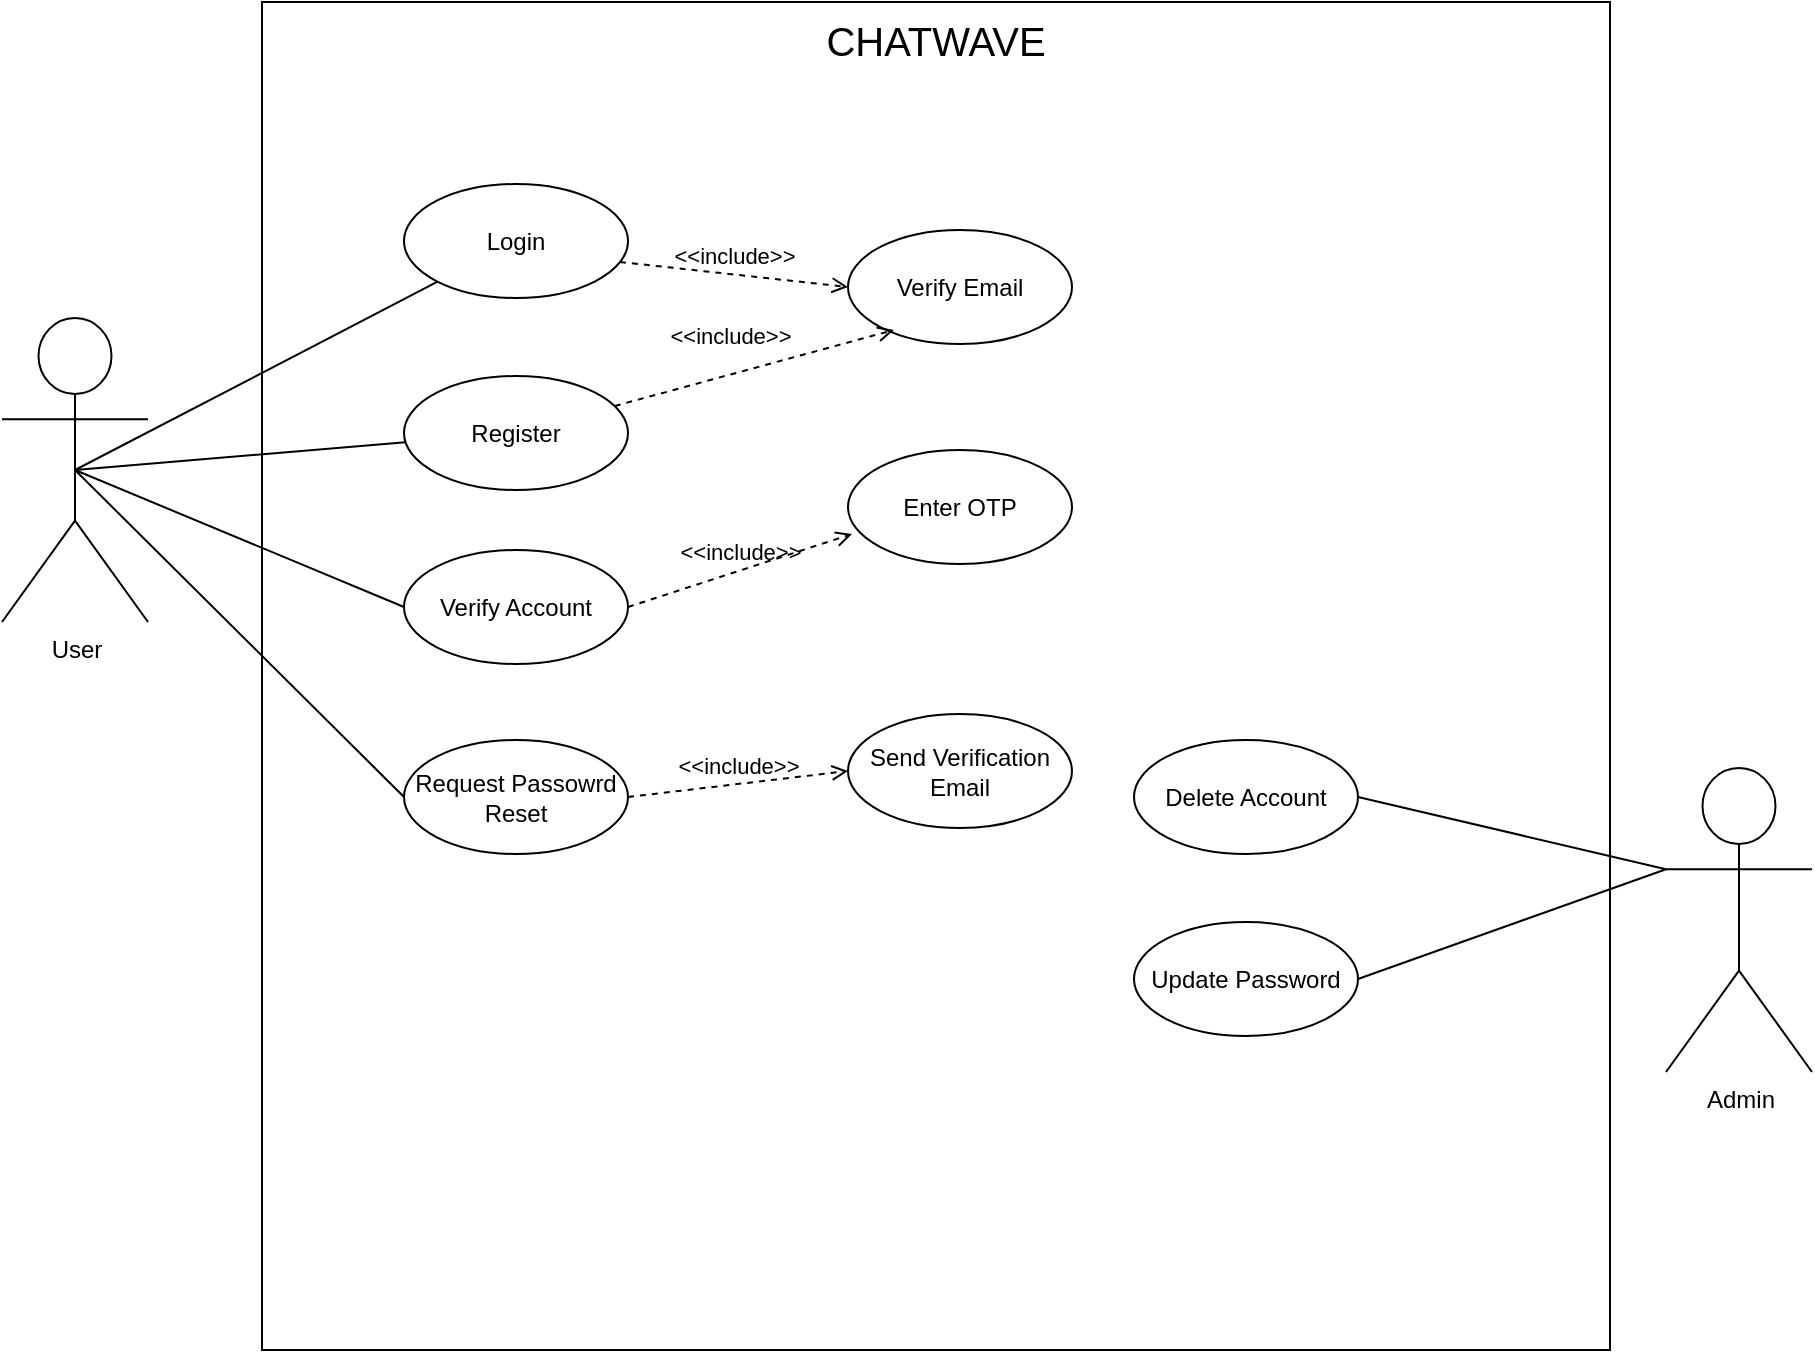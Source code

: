 <mxfile version="26.0.4">
  <diagram name="System Architecture" id="0">
    <mxGraphModel dx="1434" dy="790" grid="0" gridSize="10" guides="1" tooltips="1" connect="1" arrows="1" fold="1" page="1" pageScale="1" pageWidth="1600" pageHeight="1600" math="0" shadow="0">
      <root>
        <mxCell id="0" />
        <mxCell id="1" parent="0" />
        <mxCell id="88lbMA_JnoWxU76s___U-13" value="" style="whiteSpace=wrap;html=1;aspect=fixed;" parent="1" vertex="1">
          <mxGeometry x="395" y="71" width="674" height="674" as="geometry" />
        </mxCell>
        <mxCell id="88lbMA_JnoWxU76s___U-14" value="Login" style="ellipse;whiteSpace=wrap;html=1;" parent="1" vertex="1">
          <mxGeometry x="466" y="162" width="112" height="57" as="geometry" />
        </mxCell>
        <mxCell id="TXirxSdXY60RtmtBickg-1" value="User" style="shape=umlActor;verticalLabelPosition=bottom;verticalAlign=top;html=1;outlineConnect=0;" vertex="1" parent="1">
          <mxGeometry x="265" y="229" width="73" height="152" as="geometry" />
        </mxCell>
        <mxCell id="TXirxSdXY60RtmtBickg-2" value="Register" style="ellipse;whiteSpace=wrap;html=1;" vertex="1" parent="1">
          <mxGeometry x="466" y="258" width="112" height="57" as="geometry" />
        </mxCell>
        <mxCell id="TXirxSdXY60RtmtBickg-3" value="" style="endArrow=none;html=1;rounded=0;exitX=0.5;exitY=0.5;exitDx=0;exitDy=0;exitPerimeter=0;" edge="1" parent="1" source="TXirxSdXY60RtmtBickg-1" target="88lbMA_JnoWxU76s___U-14">
          <mxGeometry width="50" height="50" relative="1" as="geometry">
            <mxPoint x="341" y="264" as="sourcePoint" />
            <mxPoint x="391" y="214" as="targetPoint" />
          </mxGeometry>
        </mxCell>
        <mxCell id="TXirxSdXY60RtmtBickg-4" value="" style="endArrow=none;html=1;rounded=0;exitX=0.5;exitY=0.5;exitDx=0;exitDy=0;exitPerimeter=0;" edge="1" parent="1" source="TXirxSdXY60RtmtBickg-1" target="TXirxSdXY60RtmtBickg-2">
          <mxGeometry width="50" height="50" relative="1" as="geometry">
            <mxPoint x="330" y="254" as="sourcePoint" />
            <mxPoint x="492" y="248" as="targetPoint" />
          </mxGeometry>
        </mxCell>
        <mxCell id="TXirxSdXY60RtmtBickg-5" value="&amp;lt;&amp;lt;include&amp;gt;&amp;gt;" style="html=1;verticalAlign=bottom;labelBackgroundColor=none;endArrow=open;endFill=0;dashed=1;rounded=0;exitX=0.964;exitY=0.684;exitDx=0;exitDy=0;exitPerimeter=0;entryX=0;entryY=0.5;entryDx=0;entryDy=0;" edge="1" parent="1" source="88lbMA_JnoWxU76s___U-14" target="TXirxSdXY60RtmtBickg-6">
          <mxGeometry width="160" relative="1" as="geometry">
            <mxPoint x="640" y="552" as="sourcePoint" />
            <mxPoint x="690" y="388" as="targetPoint" />
          </mxGeometry>
        </mxCell>
        <mxCell id="TXirxSdXY60RtmtBickg-6" value="Verify Email" style="ellipse;whiteSpace=wrap;html=1;" vertex="1" parent="1">
          <mxGeometry x="688" y="185" width="112" height="57" as="geometry" />
        </mxCell>
        <mxCell id="TXirxSdXY60RtmtBickg-7" value="&amp;lt;&amp;lt;include&amp;gt;&amp;gt;" style="html=1;verticalAlign=bottom;labelBackgroundColor=none;endArrow=open;endFill=0;dashed=1;rounded=0;entryX=0.205;entryY=0.877;entryDx=0;entryDy=0;entryPerimeter=0;" edge="1" parent="1" source="TXirxSdXY60RtmtBickg-2" target="TXirxSdXY60RtmtBickg-6">
          <mxGeometry x="-0.126" y="10" width="160" relative="1" as="geometry">
            <mxPoint x="600" y="256" as="sourcePoint" />
            <mxPoint x="731" y="246" as="targetPoint" />
            <mxPoint as="offset" />
          </mxGeometry>
        </mxCell>
        <mxCell id="TXirxSdXY60RtmtBickg-8" value="Verify Account" style="ellipse;whiteSpace=wrap;html=1;" vertex="1" parent="1">
          <mxGeometry x="466" y="345" width="112" height="57" as="geometry" />
        </mxCell>
        <mxCell id="TXirxSdXY60RtmtBickg-9" value="" style="endArrow=none;html=1;rounded=0;exitX=0.5;exitY=0.5;exitDx=0;exitDy=0;exitPerimeter=0;entryX=0;entryY=0.5;entryDx=0;entryDy=0;" edge="1" parent="1" source="TXirxSdXY60RtmtBickg-1" target="TXirxSdXY60RtmtBickg-8">
          <mxGeometry width="50" height="50" relative="1" as="geometry">
            <mxPoint x="348" y="290" as="sourcePoint" />
            <mxPoint x="499" y="334" as="targetPoint" />
          </mxGeometry>
        </mxCell>
        <mxCell id="TXirxSdXY60RtmtBickg-10" value="Admin" style="shape=umlActor;verticalLabelPosition=bottom;verticalAlign=top;html=1;outlineConnect=0;" vertex="1" parent="1">
          <mxGeometry x="1097" y="454" width="73" height="152" as="geometry" />
        </mxCell>
        <mxCell id="TXirxSdXY60RtmtBickg-11" value="Update Password" style="ellipse;whiteSpace=wrap;html=1;" vertex="1" parent="1">
          <mxGeometry x="831" y="531" width="112" height="57" as="geometry" />
        </mxCell>
        <mxCell id="TXirxSdXY60RtmtBickg-12" value="Delete Account" style="ellipse;whiteSpace=wrap;html=1;" vertex="1" parent="1">
          <mxGeometry x="831" y="440" width="112" height="57" as="geometry" />
        </mxCell>
        <mxCell id="TXirxSdXY60RtmtBickg-15" value="" style="endArrow=none;html=1;rounded=0;exitX=0;exitY=0.333;exitDx=0;exitDy=0;exitPerimeter=0;entryX=1;entryY=0.5;entryDx=0;entryDy=0;" edge="1" parent="1" source="TXirxSdXY60RtmtBickg-10" target="TXirxSdXY60RtmtBickg-12">
          <mxGeometry width="50" height="50" relative="1" as="geometry">
            <mxPoint x="322" y="239" as="sourcePoint" />
            <mxPoint x="451" y="356" as="targetPoint" />
          </mxGeometry>
        </mxCell>
        <mxCell id="TXirxSdXY60RtmtBickg-16" value="" style="endArrow=none;html=1;rounded=0;exitX=0;exitY=0.333;exitDx=0;exitDy=0;exitPerimeter=0;entryX=1;entryY=0.5;entryDx=0;entryDy=0;" edge="1" parent="1" source="TXirxSdXY60RtmtBickg-10" target="TXirxSdXY60RtmtBickg-11">
          <mxGeometry width="50" height="50" relative="1" as="geometry">
            <mxPoint x="1195" y="570" as="sourcePoint" />
            <mxPoint x="1033" y="548" as="targetPoint" />
          </mxGeometry>
        </mxCell>
        <mxCell id="TXirxSdXY60RtmtBickg-17" value="Enter OTP" style="ellipse;whiteSpace=wrap;html=1;" vertex="1" parent="1">
          <mxGeometry x="688" y="295" width="112" height="57" as="geometry" />
        </mxCell>
        <mxCell id="TXirxSdXY60RtmtBickg-18" value="&amp;lt;&amp;lt;include&amp;gt;&amp;gt;" style="html=1;verticalAlign=bottom;labelBackgroundColor=none;endArrow=open;endFill=0;dashed=1;rounded=0;exitX=1;exitY=0.5;exitDx=0;exitDy=0;entryX=0.018;entryY=0.737;entryDx=0;entryDy=0;entryPerimeter=0;" edge="1" parent="1" source="TXirxSdXY60RtmtBickg-8" target="TXirxSdXY60RtmtBickg-17">
          <mxGeometry width="160" relative="1" as="geometry">
            <mxPoint x="637" y="549" as="sourcePoint" />
            <mxPoint x="797" y="549" as="targetPoint" />
          </mxGeometry>
        </mxCell>
        <mxCell id="TXirxSdXY60RtmtBickg-19" value="Request Passowrd Reset" style="ellipse;whiteSpace=wrap;html=1;" vertex="1" parent="1">
          <mxGeometry x="466" y="440" width="112" height="57" as="geometry" />
        </mxCell>
        <mxCell id="TXirxSdXY60RtmtBickg-20" value="" style="endArrow=none;html=1;rounded=0;exitX=0.5;exitY=0.5;exitDx=0;exitDy=0;exitPerimeter=0;entryX=0;entryY=0.5;entryDx=0;entryDy=0;" edge="1" parent="1" source="TXirxSdXY60RtmtBickg-1" target="TXirxSdXY60RtmtBickg-19">
          <mxGeometry width="50" height="50" relative="1" as="geometry">
            <mxPoint x="312" y="315" as="sourcePoint" />
            <mxPoint x="470" y="433" as="targetPoint" />
          </mxGeometry>
        </mxCell>
        <mxCell id="TXirxSdXY60RtmtBickg-21" value="&amp;lt;&amp;lt;include&amp;gt;&amp;gt;" style="html=1;verticalAlign=bottom;labelBackgroundColor=none;endArrow=open;endFill=0;dashed=1;rounded=0;exitX=1;exitY=0.5;exitDx=0;exitDy=0;entryX=0;entryY=0.5;entryDx=0;entryDy=0;" edge="1" parent="1" source="TXirxSdXY60RtmtBickg-19" target="TXirxSdXY60RtmtBickg-23">
          <mxGeometry width="160" relative="1" as="geometry">
            <mxPoint x="582" y="433" as="sourcePoint" />
            <mxPoint x="724" y="425" as="targetPoint" />
          </mxGeometry>
        </mxCell>
        <mxCell id="TXirxSdXY60RtmtBickg-22" value="CHATWAVE" style="text;html=1;align=center;verticalAlign=middle;whiteSpace=wrap;rounded=0;fontSize=20;" vertex="1" parent="1">
          <mxGeometry x="702" y="75" width="60" height="30" as="geometry" />
        </mxCell>
        <mxCell id="TXirxSdXY60RtmtBickg-23" value="Send Verification Email" style="ellipse;whiteSpace=wrap;html=1;" vertex="1" parent="1">
          <mxGeometry x="688" y="427" width="112" height="57" as="geometry" />
        </mxCell>
      </root>
    </mxGraphModel>
  </diagram>
</mxfile>
